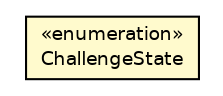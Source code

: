 #!/usr/local/bin/dot
#
# Class diagram 
# Generated by UmlGraph version 4.6 (http://www.spinellis.gr/sw/umlgraph)
#

digraph G {
	edge [fontname="Helvetica",fontsize=10,labelfontname="Helvetica",labelfontsize=10];
	node [fontname="Helvetica",fontsize=10,shape=plaintext];
	// net.chrissearle.flickrvote.model.ChallengeState
	c34 [label=<<table border="0" cellborder="1" cellspacing="0" cellpadding="2" port="p" bgcolor="lemonChiffon" href="./ChallengeState.html">
		<tr><td><table border="0" cellspacing="0" cellpadding="1">
			<tr><td> &laquo;enumeration&raquo; </td></tr>
			<tr><td> ChallengeState </td></tr>
		</table></td></tr>
		</table>>, fontname="Helvetica", fontcolor="black", fontsize=9.0];
}

